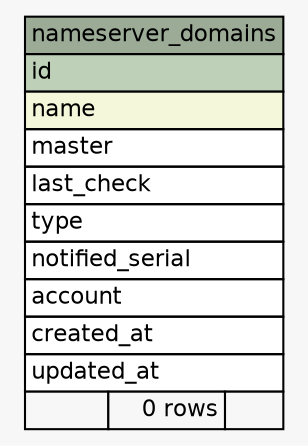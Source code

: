 // dot 2.40.1 on Linux 5.0.0-23-generic
// SchemaSpy rev 590
digraph "nameserver_domains" {
  graph [
    rankdir="RL"
    bgcolor="#f7f7f7"
    nodesep="0.18"
    ranksep="0.46"
    fontname="Helvetica"
    fontsize="11"
  ];
  node [
    fontname="Helvetica"
    fontsize="11"
    shape="plaintext"
  ];
  edge [
    arrowsize="0.8"
  ];
  "nameserver_domains" [
    label=<
    <TABLE BORDER="0" CELLBORDER="1" CELLSPACING="0" BGCOLOR="#ffffff">
      <TR><TD COLSPAN="3" BGCOLOR="#9bab96" ALIGN="CENTER">nameserver_domains</TD></TR>
      <TR><TD PORT="id" COLSPAN="3" BGCOLOR="#bed1b8" ALIGN="LEFT">id</TD></TR>
      <TR><TD PORT="name" COLSPAN="3" BGCOLOR="#f4f7da" ALIGN="LEFT">name</TD></TR>
      <TR><TD PORT="master" COLSPAN="3" ALIGN="LEFT">master</TD></TR>
      <TR><TD PORT="last_check" COLSPAN="3" ALIGN="LEFT">last_check</TD></TR>
      <TR><TD PORT="type" COLSPAN="3" ALIGN="LEFT">type</TD></TR>
      <TR><TD PORT="notified_serial" COLSPAN="3" ALIGN="LEFT">notified_serial</TD></TR>
      <TR><TD PORT="account" COLSPAN="3" ALIGN="LEFT">account</TD></TR>
      <TR><TD PORT="created_at" COLSPAN="3" ALIGN="LEFT">created_at</TD></TR>
      <TR><TD PORT="updated_at" COLSPAN="3" ALIGN="LEFT">updated_at</TD></TR>
      <TR><TD ALIGN="LEFT" BGCOLOR="#f7f7f7">  </TD><TD ALIGN="RIGHT" BGCOLOR="#f7f7f7">0 rows</TD><TD ALIGN="RIGHT" BGCOLOR="#f7f7f7">  </TD></TR>
    </TABLE>>
    URL="tables/nameserver_domains.html"
    tooltip="nameserver_domains"
  ];
}
